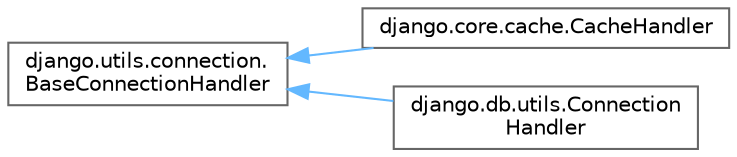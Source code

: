 digraph "Graphical Class Hierarchy"
{
 // LATEX_PDF_SIZE
  bgcolor="transparent";
  edge [fontname=Helvetica,fontsize=10,labelfontname=Helvetica,labelfontsize=10];
  node [fontname=Helvetica,fontsize=10,shape=box,height=0.2,width=0.4];
  rankdir="LR";
  Node0 [id="Node000000",label="django.utils.connection.\lBaseConnectionHandler",height=0.2,width=0.4,color="grey40", fillcolor="white", style="filled",URL="$classdjango_1_1utils_1_1connection_1_1_base_connection_handler.html",tooltip=" "];
  Node0 -> Node1 [id="edge1659_Node000000_Node000001",dir="back",color="steelblue1",style="solid",tooltip=" "];
  Node1 [id="Node000001",label="django.core.cache.CacheHandler",height=0.2,width=0.4,color="grey40", fillcolor="white", style="filled",URL="$classdjango_1_1core_1_1cache_1_1_cache_handler.html",tooltip=" "];
  Node0 -> Node2 [id="edge1660_Node000000_Node000002",dir="back",color="steelblue1",style="solid",tooltip=" "];
  Node2 [id="Node000002",label="django.db.utils.Connection\lHandler",height=0.2,width=0.4,color="grey40", fillcolor="white", style="filled",URL="$classdjango_1_1db_1_1utils_1_1_connection_handler.html",tooltip=" "];
}

